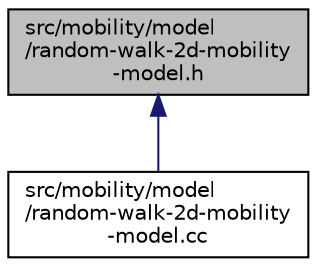 digraph "src/mobility/model/random-walk-2d-mobility-model.h"
{
 // LATEX_PDF_SIZE
  edge [fontname="Helvetica",fontsize="10",labelfontname="Helvetica",labelfontsize="10"];
  node [fontname="Helvetica",fontsize="10",shape=record];
  Node1 [label="src/mobility/model\l/random-walk-2d-mobility\l-model.h",height=0.2,width=0.4,color="black", fillcolor="grey75", style="filled", fontcolor="black",tooltip=" "];
  Node1 -> Node2 [dir="back",color="midnightblue",fontsize="10",style="solid",fontname="Helvetica"];
  Node2 [label="src/mobility/model\l/random-walk-2d-mobility\l-model.cc",height=0.2,width=0.4,color="black", fillcolor="white", style="filled",URL="$random-walk-2d-mobility-model_8cc.html",tooltip=" "];
}
